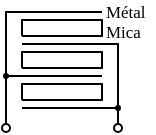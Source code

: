 <mxfile version="28.2.7">
  <diagram name="Page 1" id="Page-1">
    <mxGraphModel dx="1360" dy="765" grid="1" gridSize="10" guides="1" tooltips="1" connect="1" arrows="1" fold="1" page="1" pageScale="1" pageWidth="827" pageHeight="1169" math="0" shadow="0">
      <root>
        <mxCell id="0" />
        <mxCell id="1" parent="0" />
        <UserObject label="&lt;div style=&quot;font-size: 1px&quot;&gt;&lt;p style=&quot;text-align:left;margin-left:0;margin-right:0;margin-top:0px;margin-bottom:0px;text-indent:0;vertical-align:middle;direction:ltr;&quot;&gt;&lt;font style=&quot;font-size:8.47px;font-family:Calibri;color:#000000;direction:ltr;letter-spacing:0px;line-height:120%;opacity:1&quot;&gt;Métal&lt;br/&gt;&lt;/font&gt;&lt;/p&gt;&lt;/div&gt;" tags="Arrière-plan" id="11">
          <mxCell style="verticalAlign=middle;align=left;overflow=width;vsdxID=17;fillColor=none;gradientColor=none;shape=stencil(nZBLDoAgDERP0z3SIyjew0SURgSD+Lu9kMZoXLhwN9O+tukAlrNpJg1SzDH4QW/URgNYgZTkjA4UkwJUgGXng+6DX1zLfmoymdXo17xh5zmRJ6Q42BWCfc2oJfdAr+Yv+AP9Cb7OJ3H/2JG1HNGz/84klThPVCc=);strokeColor=none;spacingTop=-2;spacingBottom=-2;spacingLeft=-2;spacingRight=-2;points=[];labelBackgroundColor=none;rounded=0;html=1;whiteSpace=wrap;convertToSvg=1;" parent="1" vertex="1">
            <mxGeometry x="194" y="40" width="24" height="10" as="geometry" />
          </mxCell>
        </UserObject>
        <UserObject label="&lt;div style=&quot;font-size: 1px&quot;&gt;&lt;p style=&quot;text-align:left;margin-left:0;margin-right:0;margin-top:0px;margin-bottom:0px;text-indent:0;vertical-align:middle;direction:ltr;&quot;&gt;&lt;font style=&quot;font-size:8.47px;font-family:Calibri;color:#000000;direction:ltr;letter-spacing:0px;line-height:120%;opacity:1&quot;&gt;Mica&lt;br/&gt;&lt;/font&gt;&lt;/p&gt;&lt;/div&gt;" tags="Arrière-plan" id="12">
          <mxCell style="verticalAlign=middle;align=left;overflow=width;vsdxID=18;fillColor=none;gradientColor=none;shape=stencil(nZBLDoAgDERP0z3SIyjew0SURgSD+Lu9kMZoXLhwN9O+tukAlrNpJg1SzDH4QW/URgNYgZTkjA4UkwJUgGXng+6DX1zLfmoymdXo17xh5zmRJ6Q42BWCfc2oJfdAr+Yv+AP9Cb7OJ3H/2JG1HNGz/84klThPVCc=);strokeColor=none;spacingTop=-2;spacingBottom=-2;spacingLeft=-2;spacingRight=-2;points=[];labelBackgroundColor=none;rounded=0;html=1;whiteSpace=wrap;convertToSvg=1;" parent="1" vertex="1">
            <mxGeometry x="194" y="50" width="24" height="10" as="geometry" />
          </mxCell>
        </UserObject>
        <UserObject label="" tags="Arrière-plan" id="2">
          <mxCell style="vsdxID=1;fillColor=none;gradientColor=none;shape=stencil(nZBLDoAgDERP0z3SIyjew0SURgSD+Lu9kMZoXLhwN9O+tukAlrNpJg1SzDH4QW/URgNYgZTkjA4UkwJUgGXng+6DX1zLfmoymdXo17xh5zmRJ6Q42BWCfc2oJfdAr+Yv+AP9Cb7OJ3H/2JG1HNGz/84klThPVCc=);strokeColor=#000000;spacingTop=-2;spacingBottom=-2;spacingLeft=-2;spacingRight=-2;points=[];labelBackgroundColor=none;rounded=0;html=1;whiteSpace=wrap;" parent="1" vertex="1">
            <mxGeometry x="152" y="50" width="40" height="8" as="geometry" />
          </mxCell>
        </UserObject>
        <UserObject label="" tags="Arrière-plan" id="17">
          <mxCell style="vsdxID=2;edgeStyle=none;startArrow=none;endArrow=none;startSize=3;endSize=3;strokeColor=#000000;spacingTop=-2;spacingBottom=-2;spacingLeft=-2;spacingRight=-2;verticalAlign=middle;html=1;labelBackgroundColor=#ffffff;rounded=0;" parent="1" edge="1">
            <mxGeometry relative="1" as="geometry">
              <mxPoint as="offset" />
              <Array as="points" />
              <mxPoint x="152" y="46" as="sourcePoint" />
              <mxPoint x="192" y="46" as="targetPoint" />
            </mxGeometry>
          </mxCell>
        </UserObject>
        <UserObject label="" tags="Arrière-plan" id="3">
          <mxCell style="vsdxID=3;fillColor=none;gradientColor=none;shape=stencil(nZBLDoAgDERP0z3SIyjew0SURgSD+Lu9kMZoXLhwN9O+tukAlrNpJg1SzDH4QW/URgNYgZTkjA4UkwJUgGXng+6DX1zLfmoymdXo17xh5zmRJ6Q42BWCfc2oJfdAr+Yv+AP9Cb7OJ3H/2JG1HNGz/84klThPVCc=);strokeColor=#000000;spacingTop=-2;spacingBottom=-2;spacingLeft=-2;spacingRight=-2;points=[];labelBackgroundColor=none;rounded=0;html=1;whiteSpace=wrap;" parent="1" vertex="1">
            <mxGeometry x="152" y="66" width="40" height="8" as="geometry" />
          </mxCell>
        </UserObject>
        <UserObject label="" tags="Arrière-plan" id="18">
          <mxCell style="vsdxID=4;edgeStyle=none;startArrow=none;endArrow=none;startSize=3;endSize=3;strokeColor=#000000;spacingTop=-2;spacingBottom=-2;spacingLeft=-2;spacingRight=-2;verticalAlign=middle;html=1;labelBackgroundColor=#ffffff;rounded=0;" parent="1" edge="1">
            <mxGeometry relative="1" as="geometry">
              <mxPoint as="offset" />
              <Array as="points" />
              <mxPoint x="152" y="62" as="sourcePoint" />
              <mxPoint x="192" y="62" as="targetPoint" />
            </mxGeometry>
          </mxCell>
        </UserObject>
        <UserObject label="" tags="Arrière-plan" id="4">
          <mxCell style="vsdxID=5;fillColor=none;gradientColor=none;shape=stencil(nZBLDoAgDERP0z3SIyjew0SURgSD+Lu9kMZoXLhwN9O+tukAlrNpJg1SzDH4QW/URgNYgZTkjA4UkwJUgGXng+6DX1zLfmoymdXo17xh5zmRJ6Q42BWCfc2oJfdAr+Yv+AP9Cb7OJ3H/2JG1HNGz/84klThPVCc=);strokeColor=#000000;spacingTop=-2;spacingBottom=-2;spacingLeft=-2;spacingRight=-2;points=[];labelBackgroundColor=none;rounded=0;html=1;whiteSpace=wrap;" parent="1" vertex="1">
            <mxGeometry x="152" y="82" width="40" height="8" as="geometry" />
          </mxCell>
        </UserObject>
        <UserObject label="" tags="Arrière-plan" id="19">
          <mxCell style="vsdxID=6;edgeStyle=none;startArrow=none;endArrow=none;startSize=3;endSize=3;strokeColor=#000000;spacingTop=-2;spacingBottom=-2;spacingLeft=-2;spacingRight=-2;verticalAlign=middle;html=1;labelBackgroundColor=#ffffff;rounded=0;" parent="1" edge="1">
            <mxGeometry relative="1" as="geometry">
              <mxPoint as="offset" />
              <Array as="points" />
              <mxPoint x="152" y="78" as="sourcePoint" />
              <mxPoint x="192" y="78" as="targetPoint" />
            </mxGeometry>
          </mxCell>
        </UserObject>
        <UserObject label="" tags="Arrière-plan" id="20">
          <mxCell style="vsdxID=7;edgeStyle=none;startArrow=none;endArrow=none;startSize=3;endSize=3;strokeColor=#000000;spacingTop=-2;spacingBottom=-2;spacingLeft=-2;spacingRight=-2;verticalAlign=middle;html=1;labelBackgroundColor=#ffffff;rounded=0;" parent="1" edge="1">
            <mxGeometry relative="1" as="geometry">
              <mxPoint as="offset" />
              <Array as="points" />
              <mxPoint x="152" y="94" as="sourcePoint" />
              <mxPoint x="192" y="94" as="targetPoint" />
            </mxGeometry>
          </mxCell>
        </UserObject>
        <UserObject label="" tags="Arrière-plan" id="5">
          <mxCell style="vsdxID=8;fillColor=none;gradientColor=none;shape=stencil(nZBJDoAgDEVP0z3SIyDew0QUooJBnG4vpDES4srd/+3rCChW3S4KOFuDd6M6TBc0YA2cG6uVNyEqQAkoeufV4N1mO/JLm8ikZrenDifVVYylGs4u8uQaQidjM/Qn+Ez4RMvxBRzFuzjdnOfKI2OIHoTyBg==);strokeColor=#000000;spacingTop=-2;spacingBottom=-2;spacingLeft=-2;spacingRight=-2;points=[];labelBackgroundColor=#ffffff;rounded=0;html=1;whiteSpace=wrap;" parent="1" vertex="1">
            <mxGeometry x="144" y="46" width="8" height="32" as="geometry" />
          </mxCell>
        </UserObject>
        <UserObject label="" tags="Arrière-plan" id="6">
          <mxCell style="vsdxID=9;fillColor=none;gradientColor=none;shape=stencil(nY9LDoAgDERP0z3SI/i5BwkoRAWC+Lu9kGokLt3NtK/NDGC9aOEVcLbE4Ea1Gxk1YAOcG6tVMDEpwBaw7l1QQ3CrleS9yGRWs9vyh4PuWL7g7CxdR+BkbAFW7Df6+BtO4k1DRcrdN3kaUWtsLw==);strokeColor=#000000;spacingTop=-2;spacingBottom=-2;spacingLeft=-2;spacingRight=-2;points=[];labelBackgroundColor=#ffffff;rounded=0;html=1;whiteSpace=wrap;" parent="1" vertex="1">
            <mxGeometry x="192" y="62" width="8" height="32" as="geometry" />
          </mxCell>
        </UserObject>
        <UserObject label="" tags="Arrière-plan" id="7">
          <mxCell style="vsdxID=13;fillColor=#000000;gradientColor=none;shape=stencil(vVHLDsIgEPwajiQI6RfU+h8bu22JCGRB2/69kG1iazx58DazM/vIjjBtmiCi0CplCjecbZ8nYc5Ca+snJJsLEqYTph0C4Ujh4XvmEaqzont41gkL96naodXKrGF6YSfQtUi0OXXDVlqPfJNP6usotUhYbJIUMmQb/GGrAxpRljVycDBuc1hKM2LclX8/7H9nFfB+82Cd45T2+mcspcSRmu4F);strokeColor=#000000;spacingTop=-2;spacingBottom=-2;spacingLeft=-2;spacingRight=-2;points=[[0.5,0.5,0]];labelBackgroundColor=none;rounded=0;html=1;whiteSpace=wrap;" parent="1" vertex="1">
            <mxGeometry x="143" y="77" width="2" height="2" as="geometry" />
          </mxCell>
        </UserObject>
        <UserObject label="" tags="Arrière-plan" id="8">
          <mxCell style="vsdxID=14;fillColor=#000000;gradientColor=none;shape=stencil(vVHLDsIgEPwajiQI6RfU+h8bu22JCGRB2/69kG1iazx58DazM/vIjjBtmiCi0CplCjecbZ8nYc5Ca+snJJsLEqYTph0C4Ujh4XvmEaqzont41gkL96naodXKrGF6YSfQtUi0OXXDVlqPfJNP6usotUhYbJIUMmQb/GGrAxpRljVycDBuc1hKM2LclX8/7H9nFfB+82Cd45T2+mcspcSRmu4F);strokeColor=#000000;spacingTop=-2;spacingBottom=-2;spacingLeft=-2;spacingRight=-2;points=[[0.5,0.5,0]];labelBackgroundColor=none;rounded=0;html=1;whiteSpace=wrap;" parent="1" vertex="1">
            <mxGeometry x="199" y="93" width="2" height="2" as="geometry" />
          </mxCell>
        </UserObject>
        <UserObject label="" tags="Arrière-plan" id="9">
          <mxCell style="vsdxID=15;fillColor=none;gradientColor=none;shape=stencil(vVHLDsIgEPwajiQI6RfU+h8bu22JCGRB2/69kG1iazx58DazM/vIjjBtmiCi0CplCjecbZ8nYc5Ca+snJJsLEqYTph0C4Ujh4XvmEaqzont41gkL96naodXKrGF6YSfQtUi0OXXDVlqPfJNP6usotUhYbJIUMmQb/GGrAxpRljVycDBuc1hKM2LclX8/7H9nFfB+82Cd45T2+mcspcSRmu4F);strokeColor=#000000;spacingTop=-2;spacingBottom=-2;spacingLeft=-2;spacingRight=-2;points=[[0.5,0,0],[0,0.5,0],[0.5,1,0],[1,0.5,0]];labelBackgroundColor=none;rounded=0;html=1;whiteSpace=wrap;" parent="1" vertex="1">
            <mxGeometry x="142" y="102" width="4" height="4" as="geometry" />
          </mxCell>
        </UserObject>
        <UserObject label="" tags="Arrière-plan" id="10">
          <mxCell style="vsdxID=16;fillColor=none;gradientColor=none;shape=stencil(vVHLDsIgEPwajiQI6RfU+h8bu22JCGRB2/69kG1iazx58DazM/vIjjBtmiCi0CplCjecbZ8nYc5Ca+snJJsLEqYTph0C4Ujh4XvmEaqzont41gkL96naodXKrGF6YSfQtUi0OXXDVlqPfJNP6usotUhYbJIUMmQb/GGrAxpRljVycDBuc1hKM2LclX8/7H9nFfB+82Cd45T2+mcspcSRmu4F);strokeColor=#000000;spacingTop=-2;spacingBottom=-2;spacingLeft=-2;spacingRight=-2;points=[[0.5,0,0],[0,0.5,0],[0.5,1,0],[1,0.5,0]];labelBackgroundColor=none;rounded=0;html=1;whiteSpace=wrap;" parent="1" vertex="1">
            <mxGeometry x="198" y="102" width="4" height="4" as="geometry" />
          </mxCell>
        </UserObject>
        <UserObject label="" tags="Arrière-plan" id="13">
          <mxCell style="vsdxID=12;edgeStyle=none;startArrow=none;endArrow=none;startSize=3;endSize=3;strokeColor=#000000;spacingTop=-2;spacingBottom=-2;spacingLeft=-2;spacingRight=-2;verticalAlign=middle;html=1;labelBackgroundColor=#ffffff;rounded=0;exitX=0.5;exitY=0.5;exitDx=0;exitDy=0;exitPerimeter=0;entryX=0.5;entryY=0;entryDx=0;entryDy=0;entryPerimeter=0;" parent="1" source="7" target="9" edge="1">
            <mxGeometry relative="1" as="geometry">
              <Array as="points" />
            </mxGeometry>
          </mxCell>
        </UserObject>
        <UserObject label="" tags="Arrière-plan" id="14">
          <mxCell style="vsdxID=11;edgeStyle=none;startArrow=none;endArrow=none;startSize=3;endSize=3;strokeColor=#000000;spacingTop=-2;spacingBottom=-2;spacingLeft=-2;spacingRight=-2;verticalAlign=middle;html=1;labelBackgroundColor=#ffffff;rounded=0;exitX=0.5;exitY=0.5;exitDx=0;exitDy=0;exitPerimeter=0;entryX=0.5;entryY=0;entryDx=0;entryDy=0;entryPerimeter=0;" parent="1" source="8" target="10" edge="1">
            <mxGeometry relative="1" as="geometry">
              <Array as="points" />
            </mxGeometry>
          </mxCell>
        </UserObject>
        <mxCell id="15" parent="1" vertex="1">
          <mxGeometry x="192" y="94" as="geometry" />
        </mxCell>
        <UserObject label="" tags="Arrière-plan" id="16">
          <mxCell style="vsdxID=10;edgeStyle=none;startArrow=none;endArrow=none;startSize=3;endSize=3;strokeColor=#000000;spacingTop=-2;spacingBottom=-2;spacingLeft=-2;spacingRight=-2;verticalAlign=middle;html=1;labelBackgroundColor=#ffffff;rounded=0;entryX=0.5;entryY=0.5;entryDx=0;entryDy=0;entryPerimeter=0;" parent="1" source="15" target="8" edge="1">
            <mxGeometry relative="1" as="geometry">
              <mxPoint as="offset" />
              <Array as="points" />
            </mxGeometry>
          </mxCell>
        </UserObject>
        <UserObject label="" tags="Électrique Lien" id="21">
          <mxCell parent="1" vertex="1" visible="0">
            <mxGeometry as="geometry" />
          </mxCell>
        </UserObject>
      </root>
    </mxGraphModel>
  </diagram>
</mxfile>
